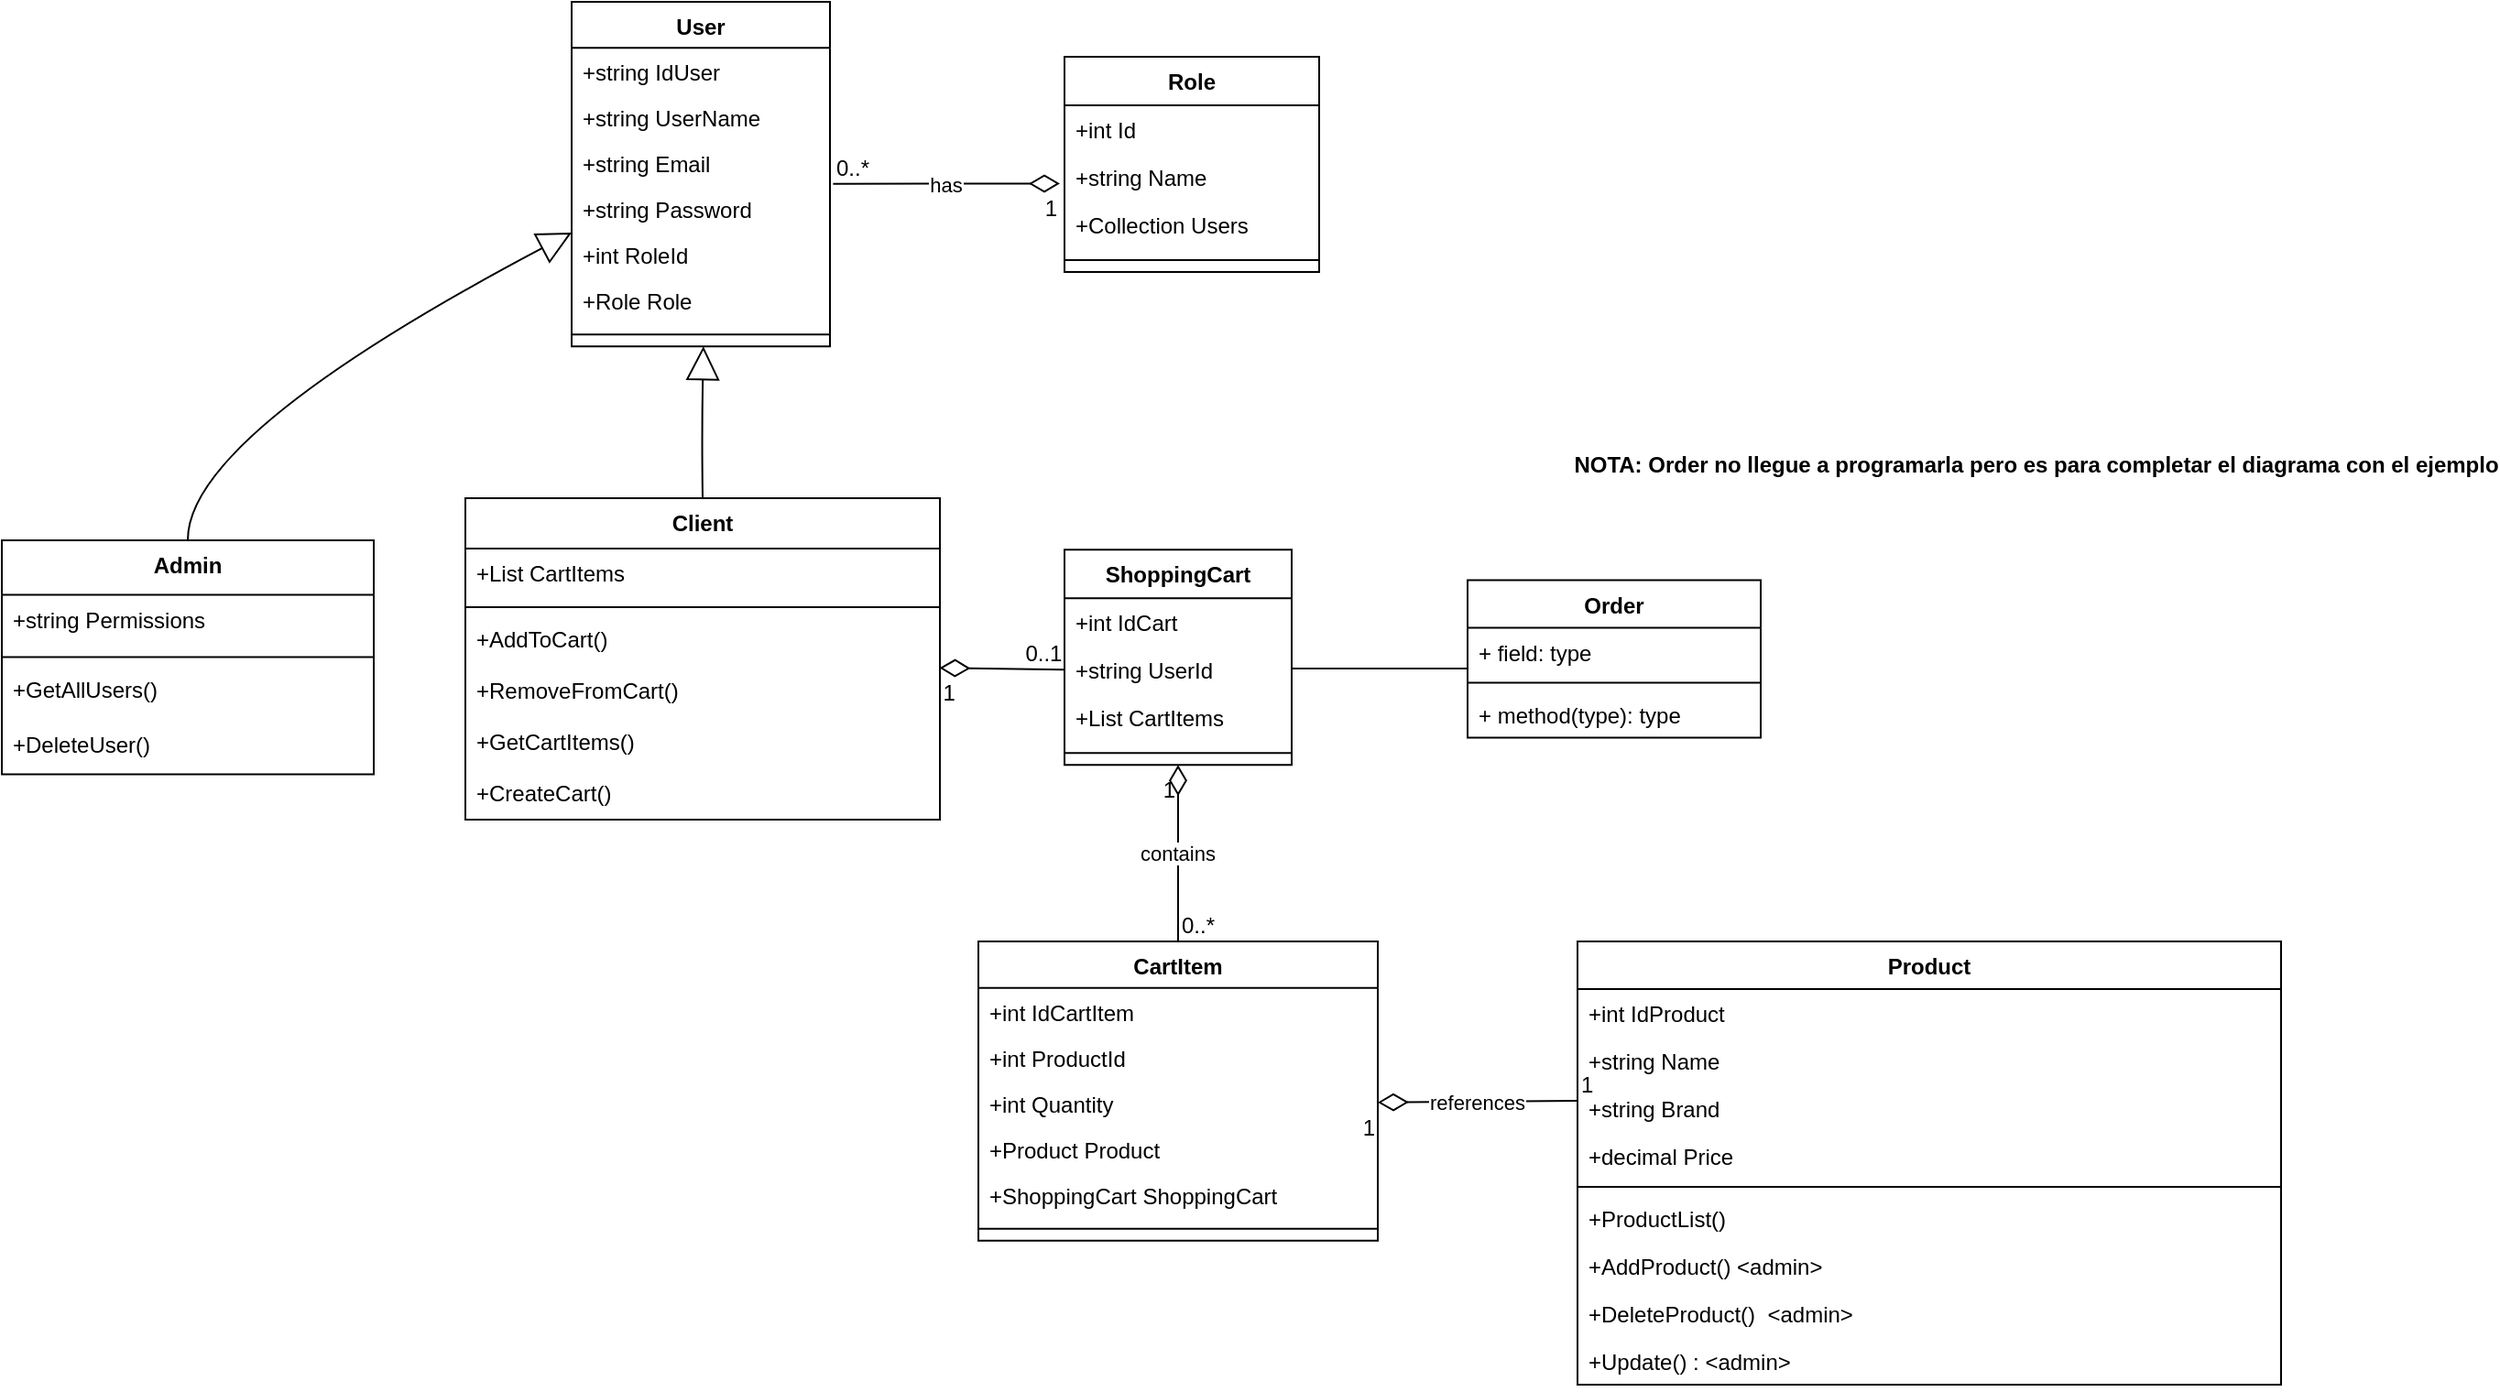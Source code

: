 <mxfile version="24.8.3">
  <diagram id="C5RBs43oDa-KdzZeNtuy" name="Page-1">
    <mxGraphModel dx="1434" dy="-423" grid="1" gridSize="10" guides="1" tooltips="1" connect="1" arrows="1" fold="1" page="1" pageScale="1" pageWidth="827" pageHeight="1169" math="0" shadow="0">
      <root>
        <mxCell id="WIyWlLk6GJQsqaUBKTNV-0" />
        <mxCell id="WIyWlLk6GJQsqaUBKTNV-1" parent="WIyWlLk6GJQsqaUBKTNV-0" />
        <mxCell id="MaMV1J0jPY5Sbd57PqEo-67" value="Role" style="swimlane;fontStyle=1;align=center;verticalAlign=top;childLayout=stackLayout;horizontal=1;startSize=26.444;horizontalStack=0;resizeParent=1;resizeParentMax=0;resizeLast=0;collapsible=0;marginBottom=0;" vertex="1" parent="WIyWlLk6GJQsqaUBKTNV-1">
          <mxGeometry x="600" y="1450" width="139" height="117.444" as="geometry" />
        </mxCell>
        <mxCell id="MaMV1J0jPY5Sbd57PqEo-68" value="+int Id" style="text;strokeColor=none;fillColor=none;align=left;verticalAlign=top;spacingLeft=4;spacingRight=4;overflow=hidden;rotatable=0;points=[[0,0.5],[1,0.5]];portConstraint=eastwest;" vertex="1" parent="MaMV1J0jPY5Sbd57PqEo-67">
          <mxGeometry y="26.444" width="139" height="26" as="geometry" />
        </mxCell>
        <mxCell id="MaMV1J0jPY5Sbd57PqEo-69" value="+string Name" style="text;strokeColor=none;fillColor=none;align=left;verticalAlign=top;spacingLeft=4;spacingRight=4;overflow=hidden;rotatable=0;points=[[0,0.5],[1,0.5]];portConstraint=eastwest;" vertex="1" parent="MaMV1J0jPY5Sbd57PqEo-67">
          <mxGeometry y="52.444" width="139" height="26" as="geometry" />
        </mxCell>
        <mxCell id="MaMV1J0jPY5Sbd57PqEo-70" value="+Collection Users" style="text;strokeColor=none;fillColor=none;align=left;verticalAlign=top;spacingLeft=4;spacingRight=4;overflow=hidden;rotatable=0;points=[[0,0.5],[1,0.5]];portConstraint=eastwest;" vertex="1" parent="MaMV1J0jPY5Sbd57PqEo-67">
          <mxGeometry y="78.444" width="139" height="26" as="geometry" />
        </mxCell>
        <mxCell id="MaMV1J0jPY5Sbd57PqEo-71" style="line;strokeWidth=1;fillColor=none;align=left;verticalAlign=middle;spacingTop=-1;spacingLeft=3;spacingRight=3;rotatable=0;labelPosition=right;points=[];portConstraint=eastwest;strokeColor=inherit;" vertex="1" parent="MaMV1J0jPY5Sbd57PqEo-67">
          <mxGeometry y="104.444" width="139" height="13" as="geometry" />
        </mxCell>
        <mxCell id="MaMV1J0jPY5Sbd57PqEo-72" value="User" style="swimlane;fontStyle=1;align=center;verticalAlign=top;childLayout=stackLayout;horizontal=1;startSize=25.067;horizontalStack=0;resizeParent=1;resizeParentMax=0;resizeLast=0;collapsible=0;marginBottom=0;" vertex="1" parent="WIyWlLk6GJQsqaUBKTNV-1">
          <mxGeometry x="331" y="1420" width="141" height="188.067" as="geometry" />
        </mxCell>
        <mxCell id="MaMV1J0jPY5Sbd57PqEo-73" value="+string IdUser" style="text;strokeColor=none;fillColor=none;align=left;verticalAlign=top;spacingLeft=4;spacingRight=4;overflow=hidden;rotatable=0;points=[[0,0.5],[1,0.5]];portConstraint=eastwest;" vertex="1" parent="MaMV1J0jPY5Sbd57PqEo-72">
          <mxGeometry y="25.067" width="141" height="25" as="geometry" />
        </mxCell>
        <mxCell id="MaMV1J0jPY5Sbd57PqEo-74" value="+string UserName" style="text;strokeColor=none;fillColor=none;align=left;verticalAlign=top;spacingLeft=4;spacingRight=4;overflow=hidden;rotatable=0;points=[[0,0.5],[1,0.5]];portConstraint=eastwest;" vertex="1" parent="MaMV1J0jPY5Sbd57PqEo-72">
          <mxGeometry y="50.067" width="141" height="25" as="geometry" />
        </mxCell>
        <mxCell id="MaMV1J0jPY5Sbd57PqEo-75" value="+string Email" style="text;strokeColor=none;fillColor=none;align=left;verticalAlign=top;spacingLeft=4;spacingRight=4;overflow=hidden;rotatable=0;points=[[0,0.5],[1,0.5]];portConstraint=eastwest;" vertex="1" parent="MaMV1J0jPY5Sbd57PqEo-72">
          <mxGeometry y="75.067" width="141" height="25" as="geometry" />
        </mxCell>
        <mxCell id="MaMV1J0jPY5Sbd57PqEo-76" value="+string Password" style="text;strokeColor=none;fillColor=none;align=left;verticalAlign=top;spacingLeft=4;spacingRight=4;overflow=hidden;rotatable=0;points=[[0,0.5],[1,0.5]];portConstraint=eastwest;" vertex="1" parent="MaMV1J0jPY5Sbd57PqEo-72">
          <mxGeometry y="100.067" width="141" height="25" as="geometry" />
        </mxCell>
        <mxCell id="MaMV1J0jPY5Sbd57PqEo-77" value="+int RoleId" style="text;strokeColor=none;fillColor=none;align=left;verticalAlign=top;spacingLeft=4;spacingRight=4;overflow=hidden;rotatable=0;points=[[0,0.5],[1,0.5]];portConstraint=eastwest;" vertex="1" parent="MaMV1J0jPY5Sbd57PqEo-72">
          <mxGeometry y="125.067" width="141" height="25" as="geometry" />
        </mxCell>
        <mxCell id="MaMV1J0jPY5Sbd57PqEo-78" value="+Role Role" style="text;strokeColor=none;fillColor=none;align=left;verticalAlign=top;spacingLeft=4;spacingRight=4;overflow=hidden;rotatable=0;points=[[0,0.5],[1,0.5]];portConstraint=eastwest;" vertex="1" parent="MaMV1J0jPY5Sbd57PqEo-72">
          <mxGeometry y="150.067" width="141" height="25" as="geometry" />
        </mxCell>
        <mxCell id="MaMV1J0jPY5Sbd57PqEo-79" style="line;strokeWidth=1;fillColor=none;align=left;verticalAlign=middle;spacingTop=-1;spacingLeft=3;spacingRight=3;rotatable=0;labelPosition=right;points=[];portConstraint=eastwest;strokeColor=inherit;" vertex="1" parent="MaMV1J0jPY5Sbd57PqEo-72">
          <mxGeometry y="175.067" width="141" height="13" as="geometry" />
        </mxCell>
        <mxCell id="MaMV1J0jPY5Sbd57PqEo-80" value="Admin" style="swimlane;fontStyle=1;align=center;verticalAlign=top;childLayout=stackLayout;horizontal=1;startSize=29.75;horizontalStack=0;resizeParent=1;resizeParentMax=0;resizeLast=0;collapsible=0;marginBottom=0;" vertex="1" parent="WIyWlLk6GJQsqaUBKTNV-1">
          <mxGeometry x="20" y="1714" width="203" height="127.75" as="geometry" />
        </mxCell>
        <mxCell id="MaMV1J0jPY5Sbd57PqEo-81" value="+string Permissions" style="text;strokeColor=none;fillColor=none;align=left;verticalAlign=top;spacingLeft=4;spacingRight=4;overflow=hidden;rotatable=0;points=[[0,0.5],[1,0.5]];portConstraint=eastwest;" vertex="1" parent="MaMV1J0jPY5Sbd57PqEo-80">
          <mxGeometry y="29.75" width="203" height="30" as="geometry" />
        </mxCell>
        <mxCell id="MaMV1J0jPY5Sbd57PqEo-82" style="line;strokeWidth=1;fillColor=none;align=left;verticalAlign=middle;spacingTop=-1;spacingLeft=3;spacingRight=3;rotatable=0;labelPosition=right;points=[];portConstraint=eastwest;strokeColor=inherit;" vertex="1" parent="MaMV1J0jPY5Sbd57PqEo-80">
          <mxGeometry y="59.75" width="203" height="8" as="geometry" />
        </mxCell>
        <mxCell id="MaMV1J0jPY5Sbd57PqEo-83" value="+GetAllUsers()" style="text;strokeColor=none;fillColor=none;align=left;verticalAlign=top;spacingLeft=4;spacingRight=4;overflow=hidden;rotatable=0;points=[[0,0.5],[1,0.5]];portConstraint=eastwest;" vertex="1" parent="MaMV1J0jPY5Sbd57PqEo-80">
          <mxGeometry y="67.75" width="203" height="30" as="geometry" />
        </mxCell>
        <mxCell id="MaMV1J0jPY5Sbd57PqEo-84" value="+DeleteUser()" style="text;strokeColor=none;fillColor=none;align=left;verticalAlign=top;spacingLeft=4;spacingRight=4;overflow=hidden;rotatable=0;points=[[0,0.5],[1,0.5]];portConstraint=eastwest;" vertex="1" parent="MaMV1J0jPY5Sbd57PqEo-80">
          <mxGeometry y="97.75" width="203" height="30" as="geometry" />
        </mxCell>
        <mxCell id="MaMV1J0jPY5Sbd57PqEo-85" value="Client" style="swimlane;fontStyle=1;align=center;verticalAlign=top;childLayout=stackLayout;horizontal=1;startSize=27.5;horizontalStack=0;resizeParent=1;resizeParentMax=0;resizeLast=0;collapsible=0;marginBottom=0;" vertex="1" parent="WIyWlLk6GJQsqaUBKTNV-1">
          <mxGeometry x="273" y="1691" width="259" height="175.5" as="geometry" />
        </mxCell>
        <mxCell id="MaMV1J0jPY5Sbd57PqEo-86" value="+List CartItems" style="text;strokeColor=none;fillColor=none;align=left;verticalAlign=top;spacingLeft=4;spacingRight=4;overflow=hidden;rotatable=0;points=[[0,0.5],[1,0.5]];portConstraint=eastwest;" vertex="1" parent="MaMV1J0jPY5Sbd57PqEo-85">
          <mxGeometry y="27.5" width="259" height="28" as="geometry" />
        </mxCell>
        <mxCell id="MaMV1J0jPY5Sbd57PqEo-87" style="line;strokeWidth=1;fillColor=none;align=left;verticalAlign=middle;spacingTop=-1;spacingLeft=3;spacingRight=3;rotatable=0;labelPosition=right;points=[];portConstraint=eastwest;strokeColor=inherit;" vertex="1" parent="MaMV1J0jPY5Sbd57PqEo-85">
          <mxGeometry y="55.5" width="259" height="8" as="geometry" />
        </mxCell>
        <mxCell id="MaMV1J0jPY5Sbd57PqEo-88" value="+AddToCart()" style="text;strokeColor=none;fillColor=none;align=left;verticalAlign=top;spacingLeft=4;spacingRight=4;overflow=hidden;rotatable=0;points=[[0,0.5],[1,0.5]];portConstraint=eastwest;" vertex="1" parent="MaMV1J0jPY5Sbd57PqEo-85">
          <mxGeometry y="63.5" width="259" height="28" as="geometry" />
        </mxCell>
        <mxCell id="MaMV1J0jPY5Sbd57PqEo-89" value="+RemoveFromCart()" style="text;strokeColor=none;fillColor=none;align=left;verticalAlign=top;spacingLeft=4;spacingRight=4;overflow=hidden;rotatable=0;points=[[0,0.5],[1,0.5]];portConstraint=eastwest;" vertex="1" parent="MaMV1J0jPY5Sbd57PqEo-85">
          <mxGeometry y="91.5" width="259" height="28" as="geometry" />
        </mxCell>
        <mxCell id="MaMV1J0jPY5Sbd57PqEo-90" value="+GetCartItems()" style="text;strokeColor=none;fillColor=none;align=left;verticalAlign=top;spacingLeft=4;spacingRight=4;overflow=hidden;rotatable=0;points=[[0,0.5],[1,0.5]];portConstraint=eastwest;" vertex="1" parent="MaMV1J0jPY5Sbd57PqEo-85">
          <mxGeometry y="119.5" width="259" height="28" as="geometry" />
        </mxCell>
        <mxCell id="MaMV1J0jPY5Sbd57PqEo-91" value="+CreateCart()" style="text;strokeColor=none;fillColor=none;align=left;verticalAlign=top;spacingLeft=4;spacingRight=4;overflow=hidden;rotatable=0;points=[[0,0.5],[1,0.5]];portConstraint=eastwest;" vertex="1" parent="MaMV1J0jPY5Sbd57PqEo-85">
          <mxGeometry y="147.5" width="259" height="28" as="geometry" />
        </mxCell>
        <mxCell id="MaMV1J0jPY5Sbd57PqEo-92" value="CartItem" style="swimlane;fontStyle=1;align=center;verticalAlign=top;childLayout=stackLayout;horizontal=1;startSize=25.385;horizontalStack=0;resizeParent=1;resizeParentMax=0;resizeLast=0;collapsible=0;marginBottom=0;" vertex="1" parent="WIyWlLk6GJQsqaUBKTNV-1">
          <mxGeometry x="553" y="1933" width="218" height="163.385" as="geometry" />
        </mxCell>
        <mxCell id="MaMV1J0jPY5Sbd57PqEo-93" value="+int IdCartItem" style="text;strokeColor=none;fillColor=none;align=left;verticalAlign=top;spacingLeft=4;spacingRight=4;overflow=hidden;rotatable=0;points=[[0,0.5],[1,0.5]];portConstraint=eastwest;" vertex="1" parent="MaMV1J0jPY5Sbd57PqEo-92">
          <mxGeometry y="25.385" width="218" height="25" as="geometry" />
        </mxCell>
        <mxCell id="MaMV1J0jPY5Sbd57PqEo-94" value="+int ProductId" style="text;strokeColor=none;fillColor=none;align=left;verticalAlign=top;spacingLeft=4;spacingRight=4;overflow=hidden;rotatable=0;points=[[0,0.5],[1,0.5]];portConstraint=eastwest;" vertex="1" parent="MaMV1J0jPY5Sbd57PqEo-92">
          <mxGeometry y="50.385" width="218" height="25" as="geometry" />
        </mxCell>
        <mxCell id="MaMV1J0jPY5Sbd57PqEo-95" value="+int Quantity" style="text;strokeColor=none;fillColor=none;align=left;verticalAlign=top;spacingLeft=4;spacingRight=4;overflow=hidden;rotatable=0;points=[[0,0.5],[1,0.5]];portConstraint=eastwest;" vertex="1" parent="MaMV1J0jPY5Sbd57PqEo-92">
          <mxGeometry y="75.385" width="218" height="25" as="geometry" />
        </mxCell>
        <mxCell id="MaMV1J0jPY5Sbd57PqEo-96" value="+Product Product" style="text;strokeColor=none;fillColor=none;align=left;verticalAlign=top;spacingLeft=4;spacingRight=4;overflow=hidden;rotatable=0;points=[[0,0.5],[1,0.5]];portConstraint=eastwest;" vertex="1" parent="MaMV1J0jPY5Sbd57PqEo-92">
          <mxGeometry y="100.385" width="218" height="25" as="geometry" />
        </mxCell>
        <mxCell id="MaMV1J0jPY5Sbd57PqEo-97" value="+ShoppingCart ShoppingCart" style="text;strokeColor=none;fillColor=none;align=left;verticalAlign=top;spacingLeft=4;spacingRight=4;overflow=hidden;rotatable=0;points=[[0,0.5],[1,0.5]];portConstraint=eastwest;" vertex="1" parent="MaMV1J0jPY5Sbd57PqEo-92">
          <mxGeometry y="125.385" width="218" height="25" as="geometry" />
        </mxCell>
        <mxCell id="MaMV1J0jPY5Sbd57PqEo-98" style="line;strokeWidth=1;fillColor=none;align=left;verticalAlign=middle;spacingTop=-1;spacingLeft=3;spacingRight=3;rotatable=0;labelPosition=right;points=[];portConstraint=eastwest;strokeColor=inherit;" vertex="1" parent="MaMV1J0jPY5Sbd57PqEo-92">
          <mxGeometry y="150.385" width="218" height="13" as="geometry" />
        </mxCell>
        <mxCell id="MaMV1J0jPY5Sbd57PqEo-99" value="ShoppingCart" style="swimlane;fontStyle=1;align=center;verticalAlign=top;childLayout=stackLayout;horizontal=1;startSize=26.444;horizontalStack=0;resizeParent=1;resizeParentMax=0;resizeLast=0;collapsible=0;marginBottom=0;" vertex="1" parent="WIyWlLk6GJQsqaUBKTNV-1">
          <mxGeometry x="600" y="1719.15" width="124" height="117.444" as="geometry" />
        </mxCell>
        <mxCell id="MaMV1J0jPY5Sbd57PqEo-100" value="+int IdCart" style="text;strokeColor=none;fillColor=none;align=left;verticalAlign=top;spacingLeft=4;spacingRight=4;overflow=hidden;rotatable=0;points=[[0,0.5],[1,0.5]];portConstraint=eastwest;" vertex="1" parent="MaMV1J0jPY5Sbd57PqEo-99">
          <mxGeometry y="26.444" width="124" height="26" as="geometry" />
        </mxCell>
        <mxCell id="MaMV1J0jPY5Sbd57PqEo-101" value="+string UserId" style="text;strokeColor=none;fillColor=none;align=left;verticalAlign=top;spacingLeft=4;spacingRight=4;overflow=hidden;rotatable=0;points=[[0,0.5],[1,0.5]];portConstraint=eastwest;" vertex="1" parent="MaMV1J0jPY5Sbd57PqEo-99">
          <mxGeometry y="52.444" width="124" height="26" as="geometry" />
        </mxCell>
        <mxCell id="MaMV1J0jPY5Sbd57PqEo-102" value="+List CartItems" style="text;strokeColor=none;fillColor=none;align=left;verticalAlign=top;spacingLeft=4;spacingRight=4;overflow=hidden;rotatable=0;points=[[0,0.5],[1,0.5]];portConstraint=eastwest;" vertex="1" parent="MaMV1J0jPY5Sbd57PqEo-99">
          <mxGeometry y="78.444" width="124" height="26" as="geometry" />
        </mxCell>
        <mxCell id="MaMV1J0jPY5Sbd57PqEo-103" style="line;strokeWidth=1;fillColor=none;align=left;verticalAlign=middle;spacingTop=-1;spacingLeft=3;spacingRight=3;rotatable=0;labelPosition=right;points=[];portConstraint=eastwest;strokeColor=inherit;" vertex="1" parent="MaMV1J0jPY5Sbd57PqEo-99">
          <mxGeometry y="104.444" width="124" height="13" as="geometry" />
        </mxCell>
        <mxCell id="MaMV1J0jPY5Sbd57PqEo-104" value="Product" style="swimlane;fontStyle=1;align=center;verticalAlign=top;childLayout=stackLayout;horizontal=1;startSize=26;horizontalStack=0;resizeParent=1;resizeParentMax=0;resizeLast=0;collapsible=0;marginBottom=0;" vertex="1" parent="WIyWlLk6GJQsqaUBKTNV-1">
          <mxGeometry x="880" y="1933" width="384" height="242" as="geometry" />
        </mxCell>
        <mxCell id="MaMV1J0jPY5Sbd57PqEo-105" value="+int IdProduct" style="text;strokeColor=none;fillColor=none;align=left;verticalAlign=top;spacingLeft=4;spacingRight=4;overflow=hidden;rotatable=0;points=[[0,0.5],[1,0.5]];portConstraint=eastwest;" vertex="1" parent="MaMV1J0jPY5Sbd57PqEo-104">
          <mxGeometry y="26" width="384" height="26" as="geometry" />
        </mxCell>
        <mxCell id="MaMV1J0jPY5Sbd57PqEo-106" value="+string Name" style="text;strokeColor=none;fillColor=none;align=left;verticalAlign=top;spacingLeft=4;spacingRight=4;overflow=hidden;rotatable=0;points=[[0,0.5],[1,0.5]];portConstraint=eastwest;" vertex="1" parent="MaMV1J0jPY5Sbd57PqEo-104">
          <mxGeometry y="52" width="384" height="26" as="geometry" />
        </mxCell>
        <mxCell id="MaMV1J0jPY5Sbd57PqEo-107" value="+string Brand" style="text;strokeColor=none;fillColor=none;align=left;verticalAlign=top;spacingLeft=4;spacingRight=4;overflow=hidden;rotatable=0;points=[[0,0.5],[1,0.5]];portConstraint=eastwest;" vertex="1" parent="MaMV1J0jPY5Sbd57PqEo-104">
          <mxGeometry y="78" width="384" height="26" as="geometry" />
        </mxCell>
        <mxCell id="MaMV1J0jPY5Sbd57PqEo-108" value="+decimal Price" style="text;strokeColor=none;fillColor=none;align=left;verticalAlign=top;spacingLeft=4;spacingRight=4;overflow=hidden;rotatable=0;points=[[0,0.5],[1,0.5]];portConstraint=eastwest;" vertex="1" parent="MaMV1J0jPY5Sbd57PqEo-104">
          <mxGeometry y="104" width="384" height="26" as="geometry" />
        </mxCell>
        <mxCell id="MaMV1J0jPY5Sbd57PqEo-109" style="line;strokeWidth=1;fillColor=none;align=left;verticalAlign=middle;spacingTop=-1;spacingLeft=3;spacingRight=3;rotatable=0;labelPosition=right;points=[];portConstraint=eastwest;strokeColor=inherit;" vertex="1" parent="MaMV1J0jPY5Sbd57PqEo-104">
          <mxGeometry y="130" width="384" height="8" as="geometry" />
        </mxCell>
        <mxCell id="MaMV1J0jPY5Sbd57PqEo-110" value="+ProductList()" style="text;strokeColor=none;fillColor=none;align=left;verticalAlign=top;spacingLeft=4;spacingRight=4;overflow=hidden;rotatable=0;points=[[0,0.5],[1,0.5]];portConstraint=eastwest;" vertex="1" parent="MaMV1J0jPY5Sbd57PqEo-104">
          <mxGeometry y="138" width="384" height="26" as="geometry" />
        </mxCell>
        <mxCell id="MaMV1J0jPY5Sbd57PqEo-111" value="+AddProduct() &lt;admin&gt;" style="text;strokeColor=none;fillColor=none;align=left;verticalAlign=top;spacingLeft=4;spacingRight=4;overflow=hidden;rotatable=0;points=[[0,0.5],[1,0.5]];portConstraint=eastwest;" vertex="1" parent="MaMV1J0jPY5Sbd57PqEo-104">
          <mxGeometry y="164" width="384" height="26" as="geometry" />
        </mxCell>
        <mxCell id="MaMV1J0jPY5Sbd57PqEo-112" value="+DeleteProduct()  &lt;admin&gt;" style="text;strokeColor=none;fillColor=none;align=left;verticalAlign=top;spacingLeft=4;spacingRight=4;overflow=hidden;rotatable=0;points=[[0,0.5],[1,0.5]];portConstraint=eastwest;" vertex="1" parent="MaMV1J0jPY5Sbd57PqEo-104">
          <mxGeometry y="190" width="384" height="26" as="geometry" />
        </mxCell>
        <mxCell id="MaMV1J0jPY5Sbd57PqEo-113" value="+Update() : &lt;admin&gt;" style="text;strokeColor=none;fillColor=none;align=left;verticalAlign=top;spacingLeft=4;spacingRight=4;overflow=hidden;rotatable=0;points=[[0,0.5],[1,0.5]];portConstraint=eastwest;" vertex="1" parent="MaMV1J0jPY5Sbd57PqEo-104">
          <mxGeometry y="216" width="384" height="26" as="geometry" />
        </mxCell>
        <mxCell id="MaMV1J0jPY5Sbd57PqEo-118" value="has" style="curved=1;startArrow=diamondThin;startSize=14;startFill=0;endArrow=none;exitX=-0.018;exitY=0.646;entryX=1.012;entryY=0.971;rounded=0;exitDx=0;exitDy=0;exitPerimeter=0;entryDx=0;entryDy=0;entryPerimeter=0;" edge="1" parent="WIyWlLk6GJQsqaUBKTNV-1" source="MaMV1J0jPY5Sbd57PqEo-69" target="MaMV1J0jPY5Sbd57PqEo-75">
          <mxGeometry relative="1" as="geometry">
            <Array as="points" />
          </mxGeometry>
        </mxCell>
        <mxCell id="MaMV1J0jPY5Sbd57PqEo-119" value="1" style="edgeLabel;resizable=0;labelBackgroundColor=none;fontSize=12;align=right;verticalAlign=top;" vertex="1" parent="MaMV1J0jPY5Sbd57PqEo-118">
          <mxGeometry x="-1" relative="1" as="geometry" />
        </mxCell>
        <mxCell id="MaMV1J0jPY5Sbd57PqEo-120" value="0..*" style="edgeLabel;resizable=0;labelBackgroundColor=none;fontSize=12;align=left;verticalAlign=bottom;" vertex="1" parent="MaMV1J0jPY5Sbd57PqEo-118">
          <mxGeometry x="1" relative="1" as="geometry" />
        </mxCell>
        <mxCell id="MaMV1J0jPY5Sbd57PqEo-121" value="" style="curved=1;startArrow=block;startSize=16;startFill=0;endArrow=none;exitX=0;exitY=0.67;entryX=0.5;entryY=0;rounded=0;" edge="1" parent="WIyWlLk6GJQsqaUBKTNV-1" source="MaMV1J0jPY5Sbd57PqEo-72" target="MaMV1J0jPY5Sbd57PqEo-80">
          <mxGeometry relative="1" as="geometry">
            <Array as="points">
              <mxPoint x="121" y="1657" />
            </Array>
          </mxGeometry>
        </mxCell>
        <mxCell id="MaMV1J0jPY5Sbd57PqEo-122" value="" style="curved=1;startArrow=block;startSize=16;startFill=0;endArrow=none;exitX=0.51;exitY=1;entryX=0.5;entryY=0;rounded=0;" edge="1" parent="WIyWlLk6GJQsqaUBKTNV-1" source="MaMV1J0jPY5Sbd57PqEo-72" target="MaMV1J0jPY5Sbd57PqEo-85">
          <mxGeometry relative="1" as="geometry">
            <Array as="points">
              <mxPoint x="402" y="1657" />
            </Array>
          </mxGeometry>
        </mxCell>
        <mxCell id="MaMV1J0jPY5Sbd57PqEo-123" value="" style="curved=1;startArrow=diamondThin;startSize=14;startFill=0;endArrow=none;exitX=0.999;exitY=0.042;entryX=0;entryY=0.5;rounded=0;exitDx=0;exitDy=0;exitPerimeter=0;entryDx=0;entryDy=0;" edge="1" parent="WIyWlLk6GJQsqaUBKTNV-1" source="MaMV1J0jPY5Sbd57PqEo-89" target="MaMV1J0jPY5Sbd57PqEo-101">
          <mxGeometry x="-0.003" relative="1" as="geometry">
            <Array as="points" />
            <mxPoint as="offset" />
          </mxGeometry>
        </mxCell>
        <mxCell id="MaMV1J0jPY5Sbd57PqEo-124" value="1" style="edgeLabel;resizable=0;labelBackgroundColor=none;fontSize=12;align=left;verticalAlign=top;" vertex="1" parent="MaMV1J0jPY5Sbd57PqEo-123">
          <mxGeometry x="-1" relative="1" as="geometry" />
        </mxCell>
        <mxCell id="MaMV1J0jPY5Sbd57PqEo-125" value="0..1" style="edgeLabel;resizable=0;labelBackgroundColor=none;fontSize=12;align=right;verticalAlign=bottom;" vertex="1" parent="MaMV1J0jPY5Sbd57PqEo-123">
          <mxGeometry x="1" relative="1" as="geometry" />
        </mxCell>
        <mxCell id="MaMV1J0jPY5Sbd57PqEo-126" value="contains" style="curved=1;startArrow=diamondThin;startSize=14;startFill=0;endArrow=none;exitX=0.5;exitY=1;entryX=0.5;entryY=0;rounded=0;" edge="1" parent="WIyWlLk6GJQsqaUBKTNV-1" source="MaMV1J0jPY5Sbd57PqEo-99" target="MaMV1J0jPY5Sbd57PqEo-92">
          <mxGeometry relative="1" as="geometry">
            <Array as="points" />
          </mxGeometry>
        </mxCell>
        <mxCell id="MaMV1J0jPY5Sbd57PqEo-127" value="1" style="edgeLabel;resizable=0;labelBackgroundColor=none;fontSize=12;align=right;verticalAlign=top;" vertex="1" parent="MaMV1J0jPY5Sbd57PqEo-126">
          <mxGeometry x="-1" relative="1" as="geometry" />
        </mxCell>
        <mxCell id="MaMV1J0jPY5Sbd57PqEo-128" value="0..*" style="edgeLabel;resizable=0;labelBackgroundColor=none;fontSize=12;align=left;verticalAlign=bottom;" vertex="1" parent="MaMV1J0jPY5Sbd57PqEo-126">
          <mxGeometry x="1" relative="1" as="geometry" />
        </mxCell>
        <mxCell id="MaMV1J0jPY5Sbd57PqEo-129" value="references" style="curved=1;startArrow=diamondThin;startSize=14;startFill=0;endArrow=none;exitX=1;exitY=0.5;rounded=0;exitDx=0;exitDy=0;entryX=0;entryY=0.346;entryDx=0;entryDy=0;entryPerimeter=0;" edge="1" parent="WIyWlLk6GJQsqaUBKTNV-1" source="MaMV1J0jPY5Sbd57PqEo-95" target="MaMV1J0jPY5Sbd57PqEo-107">
          <mxGeometry relative="1" as="geometry">
            <Array as="points" />
            <mxPoint x="820" y="2021" as="targetPoint" />
          </mxGeometry>
        </mxCell>
        <mxCell id="MaMV1J0jPY5Sbd57PqEo-130" value="1" style="edgeLabel;resizable=0;labelBackgroundColor=none;fontSize=12;align=right;verticalAlign=top;" vertex="1" parent="MaMV1J0jPY5Sbd57PqEo-129">
          <mxGeometry x="-1" relative="1" as="geometry" />
        </mxCell>
        <mxCell id="MaMV1J0jPY5Sbd57PqEo-131" value="1" style="edgeLabel;resizable=0;labelBackgroundColor=none;fontSize=12;align=left;verticalAlign=bottom;" vertex="1" parent="MaMV1J0jPY5Sbd57PqEo-129">
          <mxGeometry x="1" relative="1" as="geometry" />
        </mxCell>
        <mxCell id="MaMV1J0jPY5Sbd57PqEo-133" value="Order" style="swimlane;fontStyle=1;align=center;verticalAlign=top;childLayout=stackLayout;horizontal=1;startSize=26;horizontalStack=0;resizeParent=1;resizeParentMax=0;resizeLast=0;collapsible=1;marginBottom=0;whiteSpace=wrap;html=1;" vertex="1" parent="WIyWlLk6GJQsqaUBKTNV-1">
          <mxGeometry x="820" y="1735.75" width="160" height="86" as="geometry" />
        </mxCell>
        <mxCell id="MaMV1J0jPY5Sbd57PqEo-134" value="+ field: type" style="text;strokeColor=none;fillColor=none;align=left;verticalAlign=top;spacingLeft=4;spacingRight=4;overflow=hidden;rotatable=0;points=[[0,0.5],[1,0.5]];portConstraint=eastwest;whiteSpace=wrap;html=1;" vertex="1" parent="MaMV1J0jPY5Sbd57PqEo-133">
          <mxGeometry y="26" width="160" height="26" as="geometry" />
        </mxCell>
        <mxCell id="MaMV1J0jPY5Sbd57PqEo-135" value="" style="line;strokeWidth=1;fillColor=none;align=left;verticalAlign=middle;spacingTop=-1;spacingLeft=3;spacingRight=3;rotatable=0;labelPosition=right;points=[];portConstraint=eastwest;strokeColor=inherit;" vertex="1" parent="MaMV1J0jPY5Sbd57PqEo-133">
          <mxGeometry y="52" width="160" height="8" as="geometry" />
        </mxCell>
        <mxCell id="MaMV1J0jPY5Sbd57PqEo-136" value="+ method(type): type" style="text;strokeColor=none;fillColor=none;align=left;verticalAlign=top;spacingLeft=4;spacingRight=4;overflow=hidden;rotatable=0;points=[[0,0.5],[1,0.5]];portConstraint=eastwest;whiteSpace=wrap;html=1;" vertex="1" parent="MaMV1J0jPY5Sbd57PqEo-133">
          <mxGeometry y="60" width="160" height="26" as="geometry" />
        </mxCell>
        <mxCell id="MaMV1J0jPY5Sbd57PqEo-137" value="" style="line;strokeWidth=1;fillColor=none;align=left;verticalAlign=middle;spacingTop=-1;spacingLeft=3;spacingRight=3;rotatable=0;labelPosition=right;points=[];portConstraint=eastwest;strokeColor=inherit;" vertex="1" parent="WIyWlLk6GJQsqaUBKTNV-1">
          <mxGeometry x="724" y="1780" width="96" height="8" as="geometry" />
        </mxCell>
        <mxCell id="MaMV1J0jPY5Sbd57PqEo-138" value="NOTA: Order no llegue a programarla pero es para completar el diagrama con el ejemplo" style="text;align=center;fontStyle=1;verticalAlign=middle;spacingLeft=3;spacingRight=3;strokeColor=none;rotatable=0;points=[[0,0.5],[1,0.5]];portConstraint=eastwest;html=1;" vertex="1" parent="WIyWlLk6GJQsqaUBKTNV-1">
          <mxGeometry x="1090" y="1660" width="80" height="26" as="geometry" />
        </mxCell>
      </root>
    </mxGraphModel>
  </diagram>
</mxfile>
